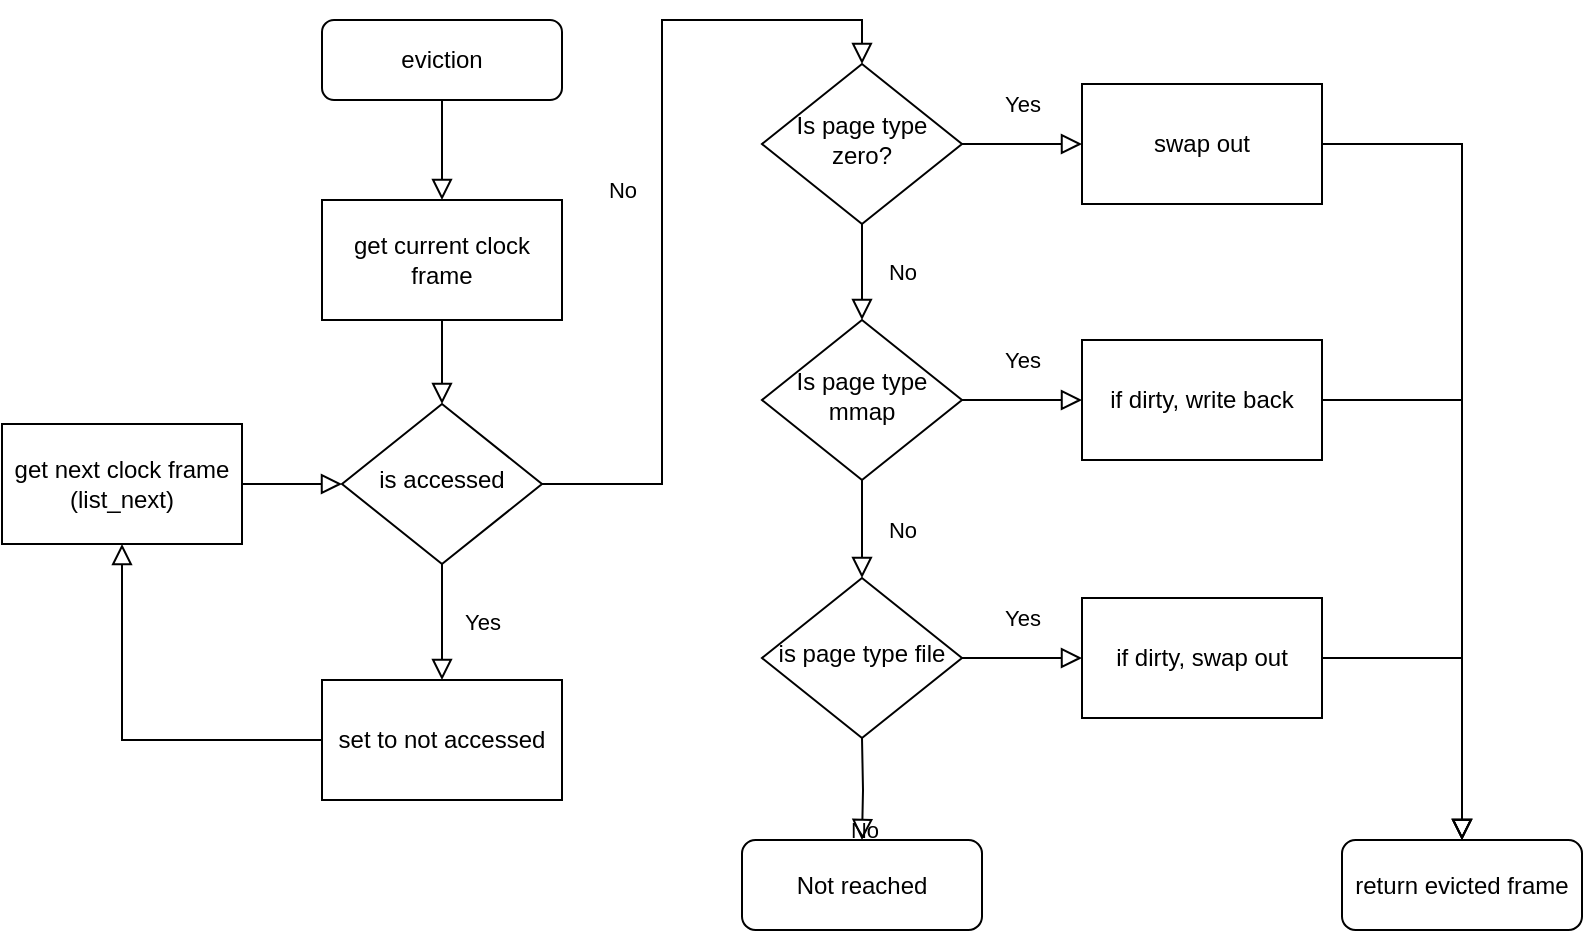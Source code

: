 <mxfile version="13.10.0" type="embed">
    <diagram id="C5RBs43oDa-KdzZeNtuy" name="Page-1">
        <mxGraphModel dx="1655" dy="1092" grid="1" gridSize="10" guides="1" tooltips="1" connect="1" arrows="1" fold="1" page="1" pageScale="1" pageWidth="827" pageHeight="1169" math="0" shadow="0">
            <root>
                <mxCell id="WIyWlLk6GJQsqaUBKTNV-0"/>
                <mxCell id="WIyWlLk6GJQsqaUBKTNV-1" parent="WIyWlLk6GJQsqaUBKTNV-0"/>
                <mxCell id="WIyWlLk6GJQsqaUBKTNV-2" value="" style="rounded=0;html=1;jettySize=auto;orthogonalLoop=1;fontSize=11;endArrow=block;endFill=0;endSize=8;strokeWidth=1;shadow=0;labelBackgroundColor=none;edgeStyle=orthogonalEdgeStyle;entryX=0.5;entryY=0;entryDx=0;entryDy=0;" parent="WIyWlLk6GJQsqaUBKTNV-1" source="WIyWlLk6GJQsqaUBKTNV-3" target="nHU2NljZmvbzEuZgI8tX-0" edge="1">
                    <mxGeometry relative="1" as="geometry">
                        <mxPoint x="180" y="190" as="targetPoint"/>
                    </mxGeometry>
                </mxCell>
                <mxCell id="WIyWlLk6GJQsqaUBKTNV-3" value="eviction" style="rounded=1;whiteSpace=wrap;html=1;fontSize=12;glass=0;strokeWidth=1;shadow=0;" parent="WIyWlLk6GJQsqaUBKTNV-1" vertex="1">
                    <mxGeometry x="120" y="120" width="120" height="40" as="geometry"/>
                </mxCell>
                <mxCell id="nHU2NljZmvbzEuZgI8tX-0" value="get current clock frame" style="rounded=0;whiteSpace=wrap;html=1;" parent="WIyWlLk6GJQsqaUBKTNV-1" vertex="1">
                    <mxGeometry x="120" y="210" width="120" height="60" as="geometry"/>
                </mxCell>
                <mxCell id="nHU2NljZmvbzEuZgI8tX-1" value="set to not accessed" style="rounded=0;whiteSpace=wrap;html=1;" parent="WIyWlLk6GJQsqaUBKTNV-1" vertex="1">
                    <mxGeometry x="120" y="450" width="120" height="60" as="geometry"/>
                </mxCell>
                <mxCell id="3" value="is accessed" style="rhombus;whiteSpace=wrap;html=1;shadow=0;fontFamily=Helvetica;fontSize=12;align=center;strokeWidth=1;spacing=6;spacingTop=-4;" parent="WIyWlLk6GJQsqaUBKTNV-1" vertex="1">
                    <mxGeometry x="130" y="312" width="100" height="80" as="geometry"/>
                </mxCell>
                <mxCell id="4" value="Yes" style="rounded=0;html=1;jettySize=auto;orthogonalLoop=1;fontSize=11;endArrow=block;endFill=0;endSize=8;strokeWidth=1;shadow=0;labelBackgroundColor=none;edgeStyle=orthogonalEdgeStyle;exitX=0.5;exitY=1;exitDx=0;exitDy=0;entryX=0.5;entryY=0;entryDx=0;entryDy=0;" parent="WIyWlLk6GJQsqaUBKTNV-1" source="3" target="nHU2NljZmvbzEuZgI8tX-1" edge="1">
                    <mxGeometry y="20" relative="1" as="geometry">
                        <mxPoint as="offset"/>
                        <mxPoint x="80" y="380" as="sourcePoint"/>
                        <mxPoint x="190" y="450" as="targetPoint"/>
                        <Array as="points">
                            <mxPoint x="180" y="450"/>
                            <mxPoint x="180" y="450"/>
                        </Array>
                    </mxGeometry>
                </mxCell>
                <mxCell id="5" value="No" style="rounded=0;html=1;jettySize=auto;orthogonalLoop=1;fontSize=11;endArrow=block;endFill=0;endSize=8;strokeWidth=1;shadow=0;labelBackgroundColor=none;edgeStyle=orthogonalEdgeStyle;exitX=1;exitY=0.5;exitDx=0;exitDy=0;entryX=0.5;entryY=0;entryDx=0;entryDy=0;" parent="WIyWlLk6GJQsqaUBKTNV-1" source="3" target="50" edge="1">
                    <mxGeometry y="20" relative="1" as="geometry">
                        <mxPoint as="offset"/>
                        <mxPoint x="130" y="582" as="sourcePoint"/>
                        <mxPoint x="370" y="120" as="targetPoint"/>
                        <Array as="points">
                            <mxPoint x="290" y="352"/>
                            <mxPoint x="290" y="120"/>
                            <mxPoint x="390" y="120"/>
                        </Array>
                    </mxGeometry>
                </mxCell>
                <mxCell id="7" value="" style="rounded=0;html=1;jettySize=auto;orthogonalLoop=1;fontSize=11;endArrow=block;endFill=0;endSize=8;strokeWidth=1;shadow=0;labelBackgroundColor=none;edgeStyle=orthogonalEdgeStyle;exitX=0.5;exitY=1;exitDx=0;exitDy=0;entryX=0.5;entryY=0;entryDx=0;entryDy=0;" parent="WIyWlLk6GJQsqaUBKTNV-1" source="nHU2NljZmvbzEuZgI8tX-0" target="3" edge="1">
                    <mxGeometry relative="1" as="geometry">
                        <mxPoint x="190" y="200" as="targetPoint"/>
                        <mxPoint x="190" y="150" as="sourcePoint"/>
                    </mxGeometry>
                </mxCell>
                <mxCell id="43" value="" style="rounded=0;html=1;jettySize=auto;orthogonalLoop=1;fontSize=11;endArrow=block;endFill=0;endSize=8;strokeWidth=1;shadow=0;labelBackgroundColor=none;edgeStyle=orthogonalEdgeStyle;exitX=0;exitY=0.5;exitDx=0;exitDy=0;entryX=0.5;entryY=1;entryDx=0;entryDy=0;" edge="1" parent="WIyWlLk6GJQsqaUBKTNV-1" source="nHU2NljZmvbzEuZgI8tX-1" target="45">
                    <mxGeometry relative="1" as="geometry">
                        <mxPoint x="100" y="380" as="targetPoint"/>
                        <mxPoint x="190.0" y="280" as="sourcePoint"/>
                        <Array as="points">
                            <mxPoint x="20" y="480"/>
                        </Array>
                    </mxGeometry>
                </mxCell>
                <mxCell id="45" value="get next clock frame (list_next)" style="rounded=0;whiteSpace=wrap;html=1;" vertex="1" parent="WIyWlLk6GJQsqaUBKTNV-1">
                    <mxGeometry x="-40" y="322" width="120" height="60" as="geometry"/>
                </mxCell>
                <mxCell id="47" value="" style="rounded=0;html=1;jettySize=auto;orthogonalLoop=1;fontSize=11;endArrow=block;endFill=0;endSize=8;strokeWidth=1;shadow=0;labelBackgroundColor=none;edgeStyle=orthogonalEdgeStyle;entryX=0;entryY=0.5;entryDx=0;entryDy=0;" edge="1" parent="WIyWlLk6GJQsqaUBKTNV-1" target="3">
                    <mxGeometry relative="1" as="geometry">
                        <mxPoint x="30" y="392" as="targetPoint"/>
                        <mxPoint x="80" y="352" as="sourcePoint"/>
                        <Array as="points">
                            <mxPoint x="90" y="352"/>
                            <mxPoint x="90" y="352"/>
                        </Array>
                    </mxGeometry>
                </mxCell>
                <mxCell id="50" value="Is page type zero?" style="rhombus;whiteSpace=wrap;html=1;shadow=0;fontFamily=Helvetica;fontSize=12;align=center;strokeWidth=1;spacing=6;spacingTop=-4;" vertex="1" parent="WIyWlLk6GJQsqaUBKTNV-1">
                    <mxGeometry x="340" y="142" width="100" height="80" as="geometry"/>
                </mxCell>
                <mxCell id="51" value="swap out" style="rounded=0;whiteSpace=wrap;html=1;" vertex="1" parent="WIyWlLk6GJQsqaUBKTNV-1">
                    <mxGeometry x="500" y="152" width="120" height="60" as="geometry"/>
                </mxCell>
                <mxCell id="52" value="No" style="rounded=0;html=1;jettySize=auto;orthogonalLoop=1;fontSize=11;endArrow=block;endFill=0;endSize=8;strokeWidth=1;shadow=0;labelBackgroundColor=none;edgeStyle=orthogonalEdgeStyle;exitX=0.5;exitY=1;exitDx=0;exitDy=0;entryX=0.5;entryY=0;entryDx=0;entryDy=0;" edge="1" parent="WIyWlLk6GJQsqaUBKTNV-1" source="50" target="53">
                    <mxGeometry y="20" relative="1" as="geometry">
                        <mxPoint as="offset"/>
                        <mxPoint x="240" y="192" as="sourcePoint"/>
                        <mxPoint x="380" y="310" as="targetPoint"/>
                        <Array as="points">
                            <mxPoint x="390" y="270"/>
                            <mxPoint x="390" y="270"/>
                        </Array>
                    </mxGeometry>
                </mxCell>
                <mxCell id="53" value="Is page type mmap" style="rhombus;whiteSpace=wrap;html=1;shadow=0;fontFamily=Helvetica;fontSize=12;align=center;strokeWidth=1;spacing=6;spacingTop=-4;" vertex="1" parent="WIyWlLk6GJQsqaUBKTNV-1">
                    <mxGeometry x="340" y="270" width="100" height="80" as="geometry"/>
                </mxCell>
                <mxCell id="54" value="No" style="rounded=0;html=1;jettySize=auto;orthogonalLoop=1;fontSize=11;endArrow=block;endFill=0;endSize=8;strokeWidth=1;shadow=0;labelBackgroundColor=none;edgeStyle=orthogonalEdgeStyle;entryX=0.5;entryY=0;entryDx=0;entryDy=0;exitX=0.5;exitY=1;exitDx=0;exitDy=0;" edge="1" parent="WIyWlLk6GJQsqaUBKTNV-1" source="53" target="55">
                    <mxGeometry y="20" relative="1" as="geometry">
                        <mxPoint as="offset"/>
                        <mxPoint x="390" y="351" as="sourcePoint"/>
                        <mxPoint x="380" y="439" as="targetPoint"/>
                        <Array as="points"/>
                    </mxGeometry>
                </mxCell>
                <mxCell id="55" value="is page type file" style="rhombus;whiteSpace=wrap;html=1;shadow=0;fontFamily=Helvetica;fontSize=12;align=center;strokeWidth=1;spacing=6;spacingTop=-4;" vertex="1" parent="WIyWlLk6GJQsqaUBKTNV-1">
                    <mxGeometry x="340" y="399" width="100" height="80" as="geometry"/>
                </mxCell>
                <mxCell id="56" value="No" style="rounded=0;html=1;jettySize=auto;orthogonalLoop=1;fontSize=11;endArrow=block;endFill=0;endSize=8;strokeWidth=1;shadow=0;labelBackgroundColor=none;edgeStyle=orthogonalEdgeStyle;entryX=0.5;entryY=0;entryDx=0;entryDy=0;exitX=0.5;exitY=1;exitDx=0;exitDy=0;" edge="1" parent="WIyWlLk6GJQsqaUBKTNV-1" target="57">
                    <mxGeometry y="20" relative="1" as="geometry">
                        <mxPoint as="offset"/>
                        <mxPoint x="390" y="479" as="sourcePoint"/>
                        <mxPoint x="390" y="528" as="targetPoint"/>
                        <Array as="points"/>
                    </mxGeometry>
                </mxCell>
                <mxCell id="57" value="&lt;span style=&quot;font-size: 12px&quot;&gt;Not reached&lt;/span&gt;" style="rounded=1;whiteSpace=wrap;html=1;fontSize=9;" vertex="1" parent="WIyWlLk6GJQsqaUBKTNV-1">
                    <mxGeometry x="330" y="530" width="120" height="45" as="geometry"/>
                </mxCell>
                <mxCell id="58" value="Yes" style="rounded=0;html=1;jettySize=auto;orthogonalLoop=1;fontSize=11;endArrow=block;endFill=0;endSize=8;strokeWidth=1;shadow=0;labelBackgroundColor=none;edgeStyle=orthogonalEdgeStyle;entryX=0;entryY=0.5;entryDx=0;entryDy=0;exitX=1;exitY=0.5;exitDx=0;exitDy=0;" edge="1" parent="WIyWlLk6GJQsqaUBKTNV-1" source="50" target="51">
                    <mxGeometry y="20" relative="1" as="geometry">
                        <mxPoint as="offset"/>
                        <mxPoint x="450" y="220" as="sourcePoint"/>
                        <mxPoint x="190.0" y="290" as="targetPoint"/>
                        <Array as="points"/>
                    </mxGeometry>
                </mxCell>
                <mxCell id="59" value="if dirty, write back" style="rounded=0;whiteSpace=wrap;html=1;" vertex="1" parent="WIyWlLk6GJQsqaUBKTNV-1">
                    <mxGeometry x="500" y="280" width="120" height="60" as="geometry"/>
                </mxCell>
                <mxCell id="60" value="Yes" style="rounded=0;html=1;jettySize=auto;orthogonalLoop=1;fontSize=11;endArrow=block;endFill=0;endSize=8;strokeWidth=1;shadow=0;labelBackgroundColor=none;edgeStyle=orthogonalEdgeStyle;entryX=0;entryY=0.5;entryDx=0;entryDy=0;exitX=1;exitY=0.5;exitDx=0;exitDy=0;" edge="1" parent="WIyWlLk6GJQsqaUBKTNV-1" source="53" target="59">
                    <mxGeometry y="20" relative="1" as="geometry">
                        <mxPoint as="offset"/>
                        <mxPoint x="440" y="310" as="sourcePoint"/>
                        <mxPoint x="190.0" y="418" as="targetPoint"/>
                        <Array as="points"/>
                    </mxGeometry>
                </mxCell>
                <mxCell id="61" value="if dirty, swap out" style="rounded=0;whiteSpace=wrap;html=1;" vertex="1" parent="WIyWlLk6GJQsqaUBKTNV-1">
                    <mxGeometry x="500" y="409" width="120" height="60" as="geometry"/>
                </mxCell>
                <mxCell id="62" value="Yes" style="rounded=0;html=1;jettySize=auto;orthogonalLoop=1;fontSize=11;endArrow=block;endFill=0;endSize=8;strokeWidth=1;shadow=0;labelBackgroundColor=none;edgeStyle=orthogonalEdgeStyle;entryX=0;entryY=0.5;entryDx=0;entryDy=0;exitX=1;exitY=0.5;exitDx=0;exitDy=0;" edge="1" parent="WIyWlLk6GJQsqaUBKTNV-1" source="55" target="61">
                    <mxGeometry y="20" relative="1" as="geometry">
                        <mxPoint as="offset"/>
                        <mxPoint x="440" y="439" as="sourcePoint"/>
                        <mxPoint x="190.0" y="547" as="targetPoint"/>
                        <Array as="points"/>
                    </mxGeometry>
                </mxCell>
                <mxCell id="63" value="" style="rounded=0;html=1;jettySize=auto;orthogonalLoop=1;fontSize=11;endArrow=block;endFill=0;endSize=8;strokeWidth=1;shadow=0;labelBackgroundColor=none;edgeStyle=orthogonalEdgeStyle;entryX=0.5;entryY=0;entryDx=0;entryDy=0;exitX=1;exitY=0.5;exitDx=0;exitDy=0;" edge="1" parent="WIyWlLk6GJQsqaUBKTNV-1" source="61" target="64">
                    <mxGeometry relative="1" as="geometry">
                        <mxPoint x="680" y="70" as="targetPoint"/>
                        <mxPoint x="630" y="320" as="sourcePoint"/>
                    </mxGeometry>
                </mxCell>
                <mxCell id="64" value="&lt;span style=&quot;font-size: 12px&quot;&gt;return evicted frame&lt;/span&gt;" style="rounded=1;whiteSpace=wrap;html=1;fontSize=9;" vertex="1" parent="WIyWlLk6GJQsqaUBKTNV-1">
                    <mxGeometry x="630" y="530" width="120" height="45" as="geometry"/>
                </mxCell>
                <mxCell id="65" value="" style="rounded=0;html=1;jettySize=auto;orthogonalLoop=1;fontSize=11;endArrow=block;endFill=0;endSize=8;strokeWidth=1;shadow=0;labelBackgroundColor=none;edgeStyle=orthogonalEdgeStyle;exitX=1;exitY=0.5;exitDx=0;exitDy=0;entryX=0.5;entryY=0;entryDx=0;entryDy=0;" edge="1" parent="WIyWlLk6GJQsqaUBKTNV-1" source="59" target="64">
                    <mxGeometry relative="1" as="geometry">
                        <mxPoint x="730" y="490" as="targetPoint"/>
                        <mxPoint x="630" y="449" as="sourcePoint"/>
                    </mxGeometry>
                </mxCell>
                <mxCell id="66" value="" style="rounded=0;html=1;jettySize=auto;orthogonalLoop=1;fontSize=11;endArrow=block;endFill=0;endSize=8;strokeWidth=1;shadow=0;labelBackgroundColor=none;edgeStyle=orthogonalEdgeStyle;exitX=1;exitY=0.5;exitDx=0;exitDy=0;entryX=0.5;entryY=0;entryDx=0;entryDy=0;" edge="1" parent="WIyWlLk6GJQsqaUBKTNV-1" source="51" target="64">
                    <mxGeometry relative="1" as="geometry">
                        <mxPoint x="700" y="500" as="targetPoint"/>
                        <mxPoint x="630" y="320" as="sourcePoint"/>
                    </mxGeometry>
                </mxCell>
            </root>
        </mxGraphModel>
    </diagram>
</mxfile>